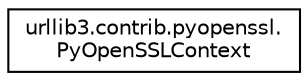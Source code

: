 digraph "Graphical Class Hierarchy"
{
 // LATEX_PDF_SIZE
  edge [fontname="Helvetica",fontsize="10",labelfontname="Helvetica",labelfontsize="10"];
  node [fontname="Helvetica",fontsize="10",shape=record];
  rankdir="LR";
  Node0 [label="urllib3.contrib.pyopenssl.\lPyOpenSSLContext",height=0.2,width=0.4,color="black", fillcolor="white", style="filled",URL="$classurllib3_1_1contrib_1_1pyopenssl_1_1PyOpenSSLContext.html",tooltip=" "];
}
